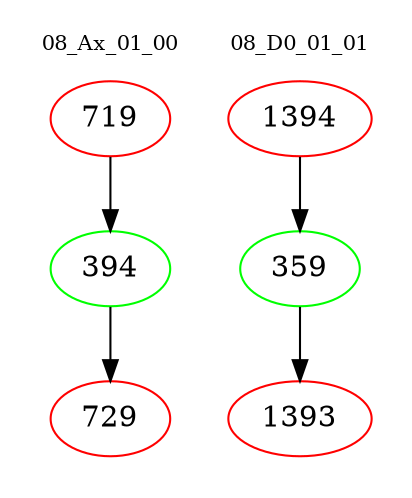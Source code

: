 digraph{
subgraph cluster_0 {
color = white
label = "08_Ax_01_00";
fontsize=10;
T0_719 [label="719", color="red"]
T0_719 -> T0_394 [color="black"]
T0_394 [label="394", color="green"]
T0_394 -> T0_729 [color="black"]
T0_729 [label="729", color="red"]
}
subgraph cluster_1 {
color = white
label = "08_D0_01_01";
fontsize=10;
T1_1394 [label="1394", color="red"]
T1_1394 -> T1_359 [color="black"]
T1_359 [label="359", color="green"]
T1_359 -> T1_1393 [color="black"]
T1_1393 [label="1393", color="red"]
}
}

